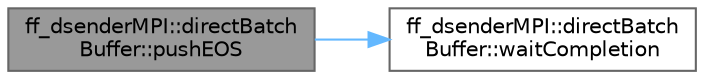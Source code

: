 digraph "ff_dsenderMPI::directBatchBuffer::pushEOS"
{
 // LATEX_PDF_SIZE
  bgcolor="transparent";
  edge [fontname=Helvetica,fontsize=10,labelfontname=Helvetica,labelfontsize=10];
  node [fontname=Helvetica,fontsize=10,shape=box,height=0.2,width=0.4];
  rankdir="LR";
  Node1 [id="Node000001",label="ff_dsenderMPI::directBatch\lBuffer::pushEOS",height=0.2,width=0.4,color="gray40", fillcolor="grey60", style="filled", fontcolor="black",tooltip=" "];
  Node1 -> Node2 [id="edge1_Node000001_Node000002",color="steelblue1",style="solid",tooltip=" "];
  Node2 [id="Node000002",label="ff_dsenderMPI::directBatch\lBuffer::waitCompletion",height=0.2,width=0.4,color="grey40", fillcolor="white", style="filled",URL="$classff__dsender_m_p_i_1_1direct_batch_buffer.html#ad7e2212d52eeb77e0a668458908cacfc",tooltip=" "];
}
